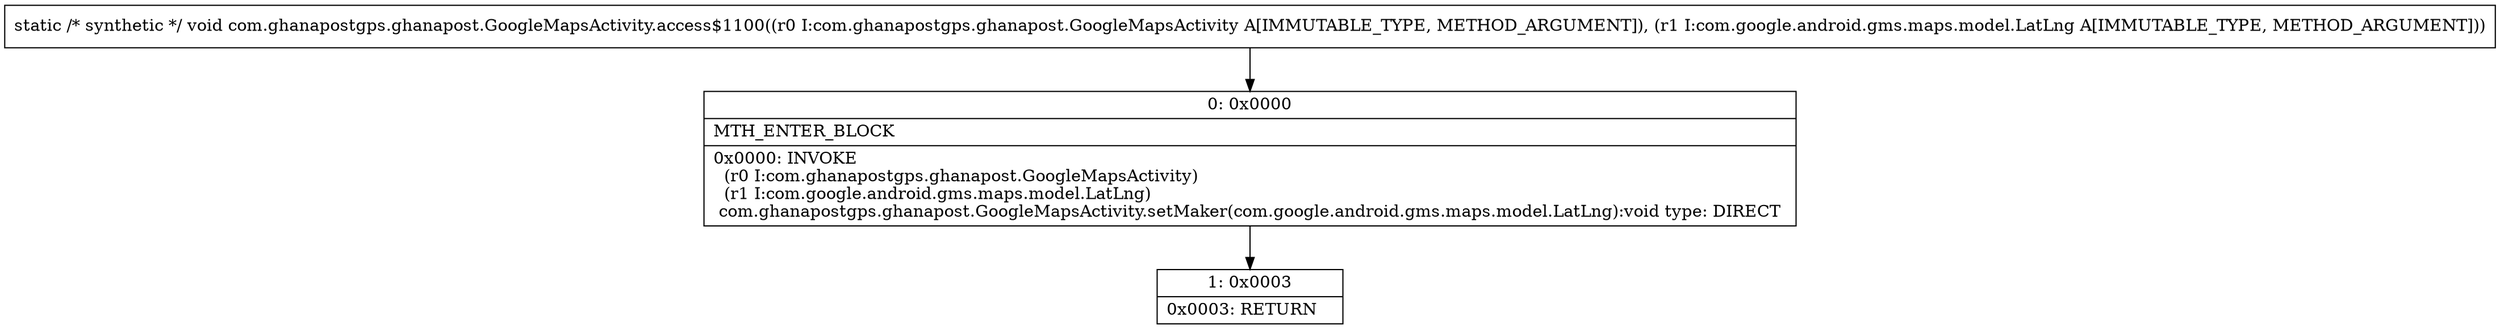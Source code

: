 digraph "CFG forcom.ghanapostgps.ghanapost.GoogleMapsActivity.access$1100(Lcom\/ghanapostgps\/ghanapost\/GoogleMapsActivity;Lcom\/google\/android\/gms\/maps\/model\/LatLng;)V" {
Node_0 [shape=record,label="{0\:\ 0x0000|MTH_ENTER_BLOCK\l|0x0000: INVOKE  \l  (r0 I:com.ghanapostgps.ghanapost.GoogleMapsActivity)\l  (r1 I:com.google.android.gms.maps.model.LatLng)\l com.ghanapostgps.ghanapost.GoogleMapsActivity.setMaker(com.google.android.gms.maps.model.LatLng):void type: DIRECT \l}"];
Node_1 [shape=record,label="{1\:\ 0x0003|0x0003: RETURN   \l}"];
MethodNode[shape=record,label="{static \/* synthetic *\/ void com.ghanapostgps.ghanapost.GoogleMapsActivity.access$1100((r0 I:com.ghanapostgps.ghanapost.GoogleMapsActivity A[IMMUTABLE_TYPE, METHOD_ARGUMENT]), (r1 I:com.google.android.gms.maps.model.LatLng A[IMMUTABLE_TYPE, METHOD_ARGUMENT])) }"];
MethodNode -> Node_0;
Node_0 -> Node_1;
}

